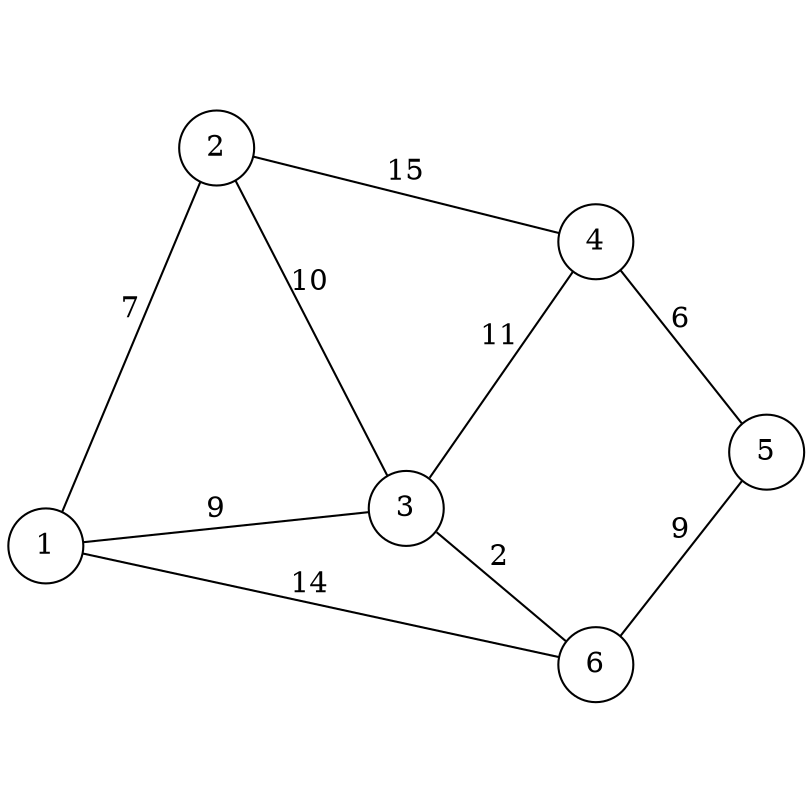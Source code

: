 strict graph g1
{
    size="500,500";
    ratio="1";
    rankdir="LR";
    color="#000000";
    bgcolor="#ffffff";
    1 [label="1",shape=circle];
    2 [label="2",shape=circle];
    3 [label="3",shape=circle];
    4 [label="4",shape=circle];
    5 [label="5",shape=circle];
    6 [label="6",shape=circle];
    1 -- 2 [label="7"];
    1 -- 3 [label="9"];
    1 -- 6 [label="14"];
    2 -- 3 [label="10"];
    2 -- 4 [label="15"];
    3 -- 4 [label="11"];
    3 -- 6 [label="2"];
    4 -- 5 [label="6"];
    6 -- 5 [label="9"];
}
